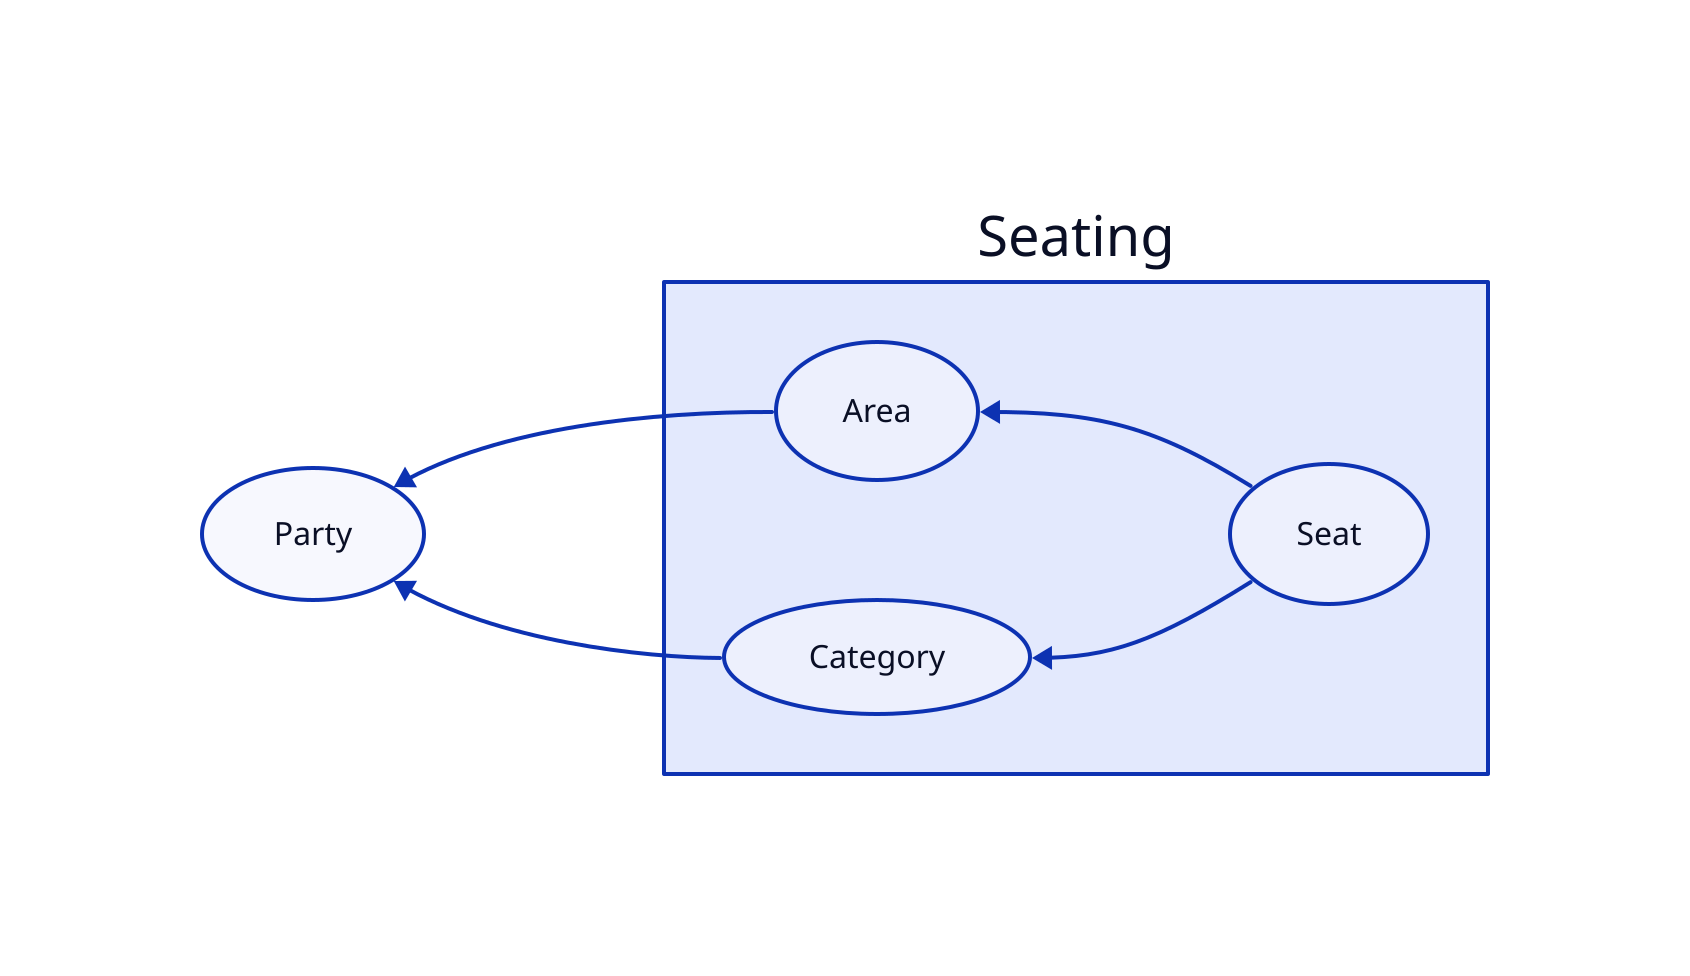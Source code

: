 # layout: dagre

direction: left

Party: {shape: oval}

Seating: {
  Area: {shape: oval}
  Category: {shape: oval}
  Seat: {shape: oval}

  Seat -> Area
  Seat -> Category
}

Seating.Area -> Party
Seating.Category -> Party
